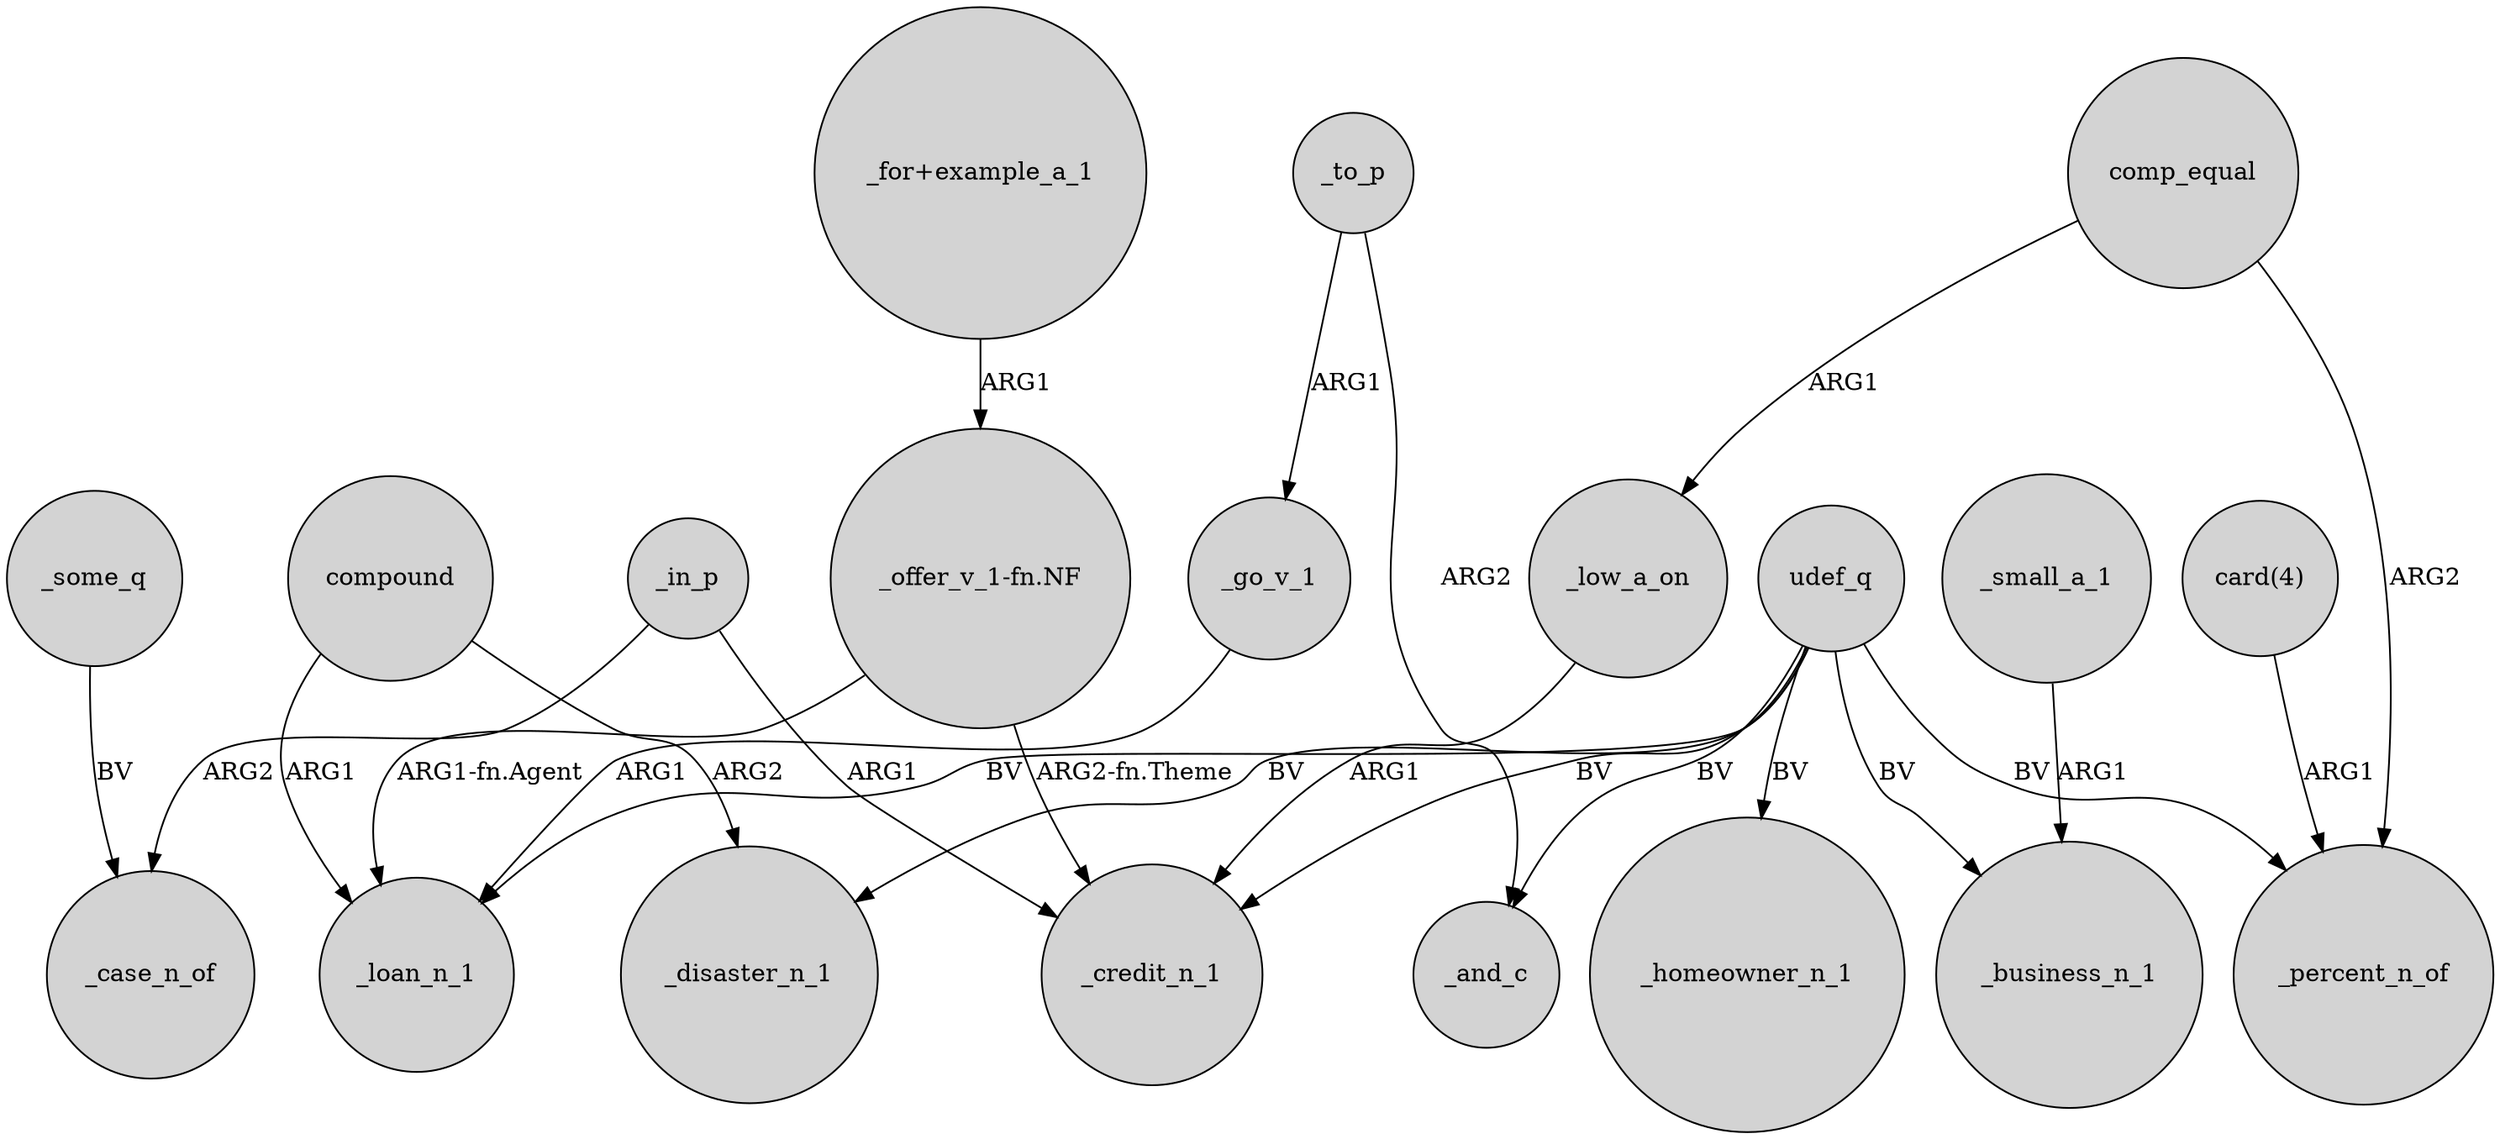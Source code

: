 digraph {
	node [shape=circle style=filled]
	udef_q -> _disaster_n_1 [label=BV]
	udef_q -> _credit_n_1 [label=BV]
	"_for+example_a_1" -> "_offer_v_1-fn.NF" [label=ARG1]
	_to_p -> _and_c [label=ARG2]
	comp_equal -> _percent_n_of [label=ARG2]
	compound -> _disaster_n_1 [label=ARG2]
	udef_q -> _homeowner_n_1 [label=BV]
	"card(4)" -> _percent_n_of [label=ARG1]
	_go_v_1 -> _loan_n_1 [label=ARG1]
	_to_p -> _go_v_1 [label=ARG1]
	_small_a_1 -> _business_n_1 [label=ARG1]
	"_offer_v_1-fn.NF" -> _credit_n_1 [label="ARG2-fn.Theme"]
	_in_p -> _credit_n_1 [label=ARG1]
	compound -> _loan_n_1 [label=ARG1]
	_in_p -> _case_n_of [label=ARG2]
	udef_q -> _business_n_1 [label=BV]
	comp_equal -> _low_a_on [label=ARG1]
	_some_q -> _case_n_of [label=BV]
	udef_q -> _percent_n_of [label=BV]
	udef_q -> _and_c [label=BV]
	_low_a_on -> _credit_n_1 [label=ARG1]
	"_offer_v_1-fn.NF" -> _loan_n_1 [label="ARG1-fn.Agent"]
	udef_q -> _loan_n_1 [label=BV]
}
